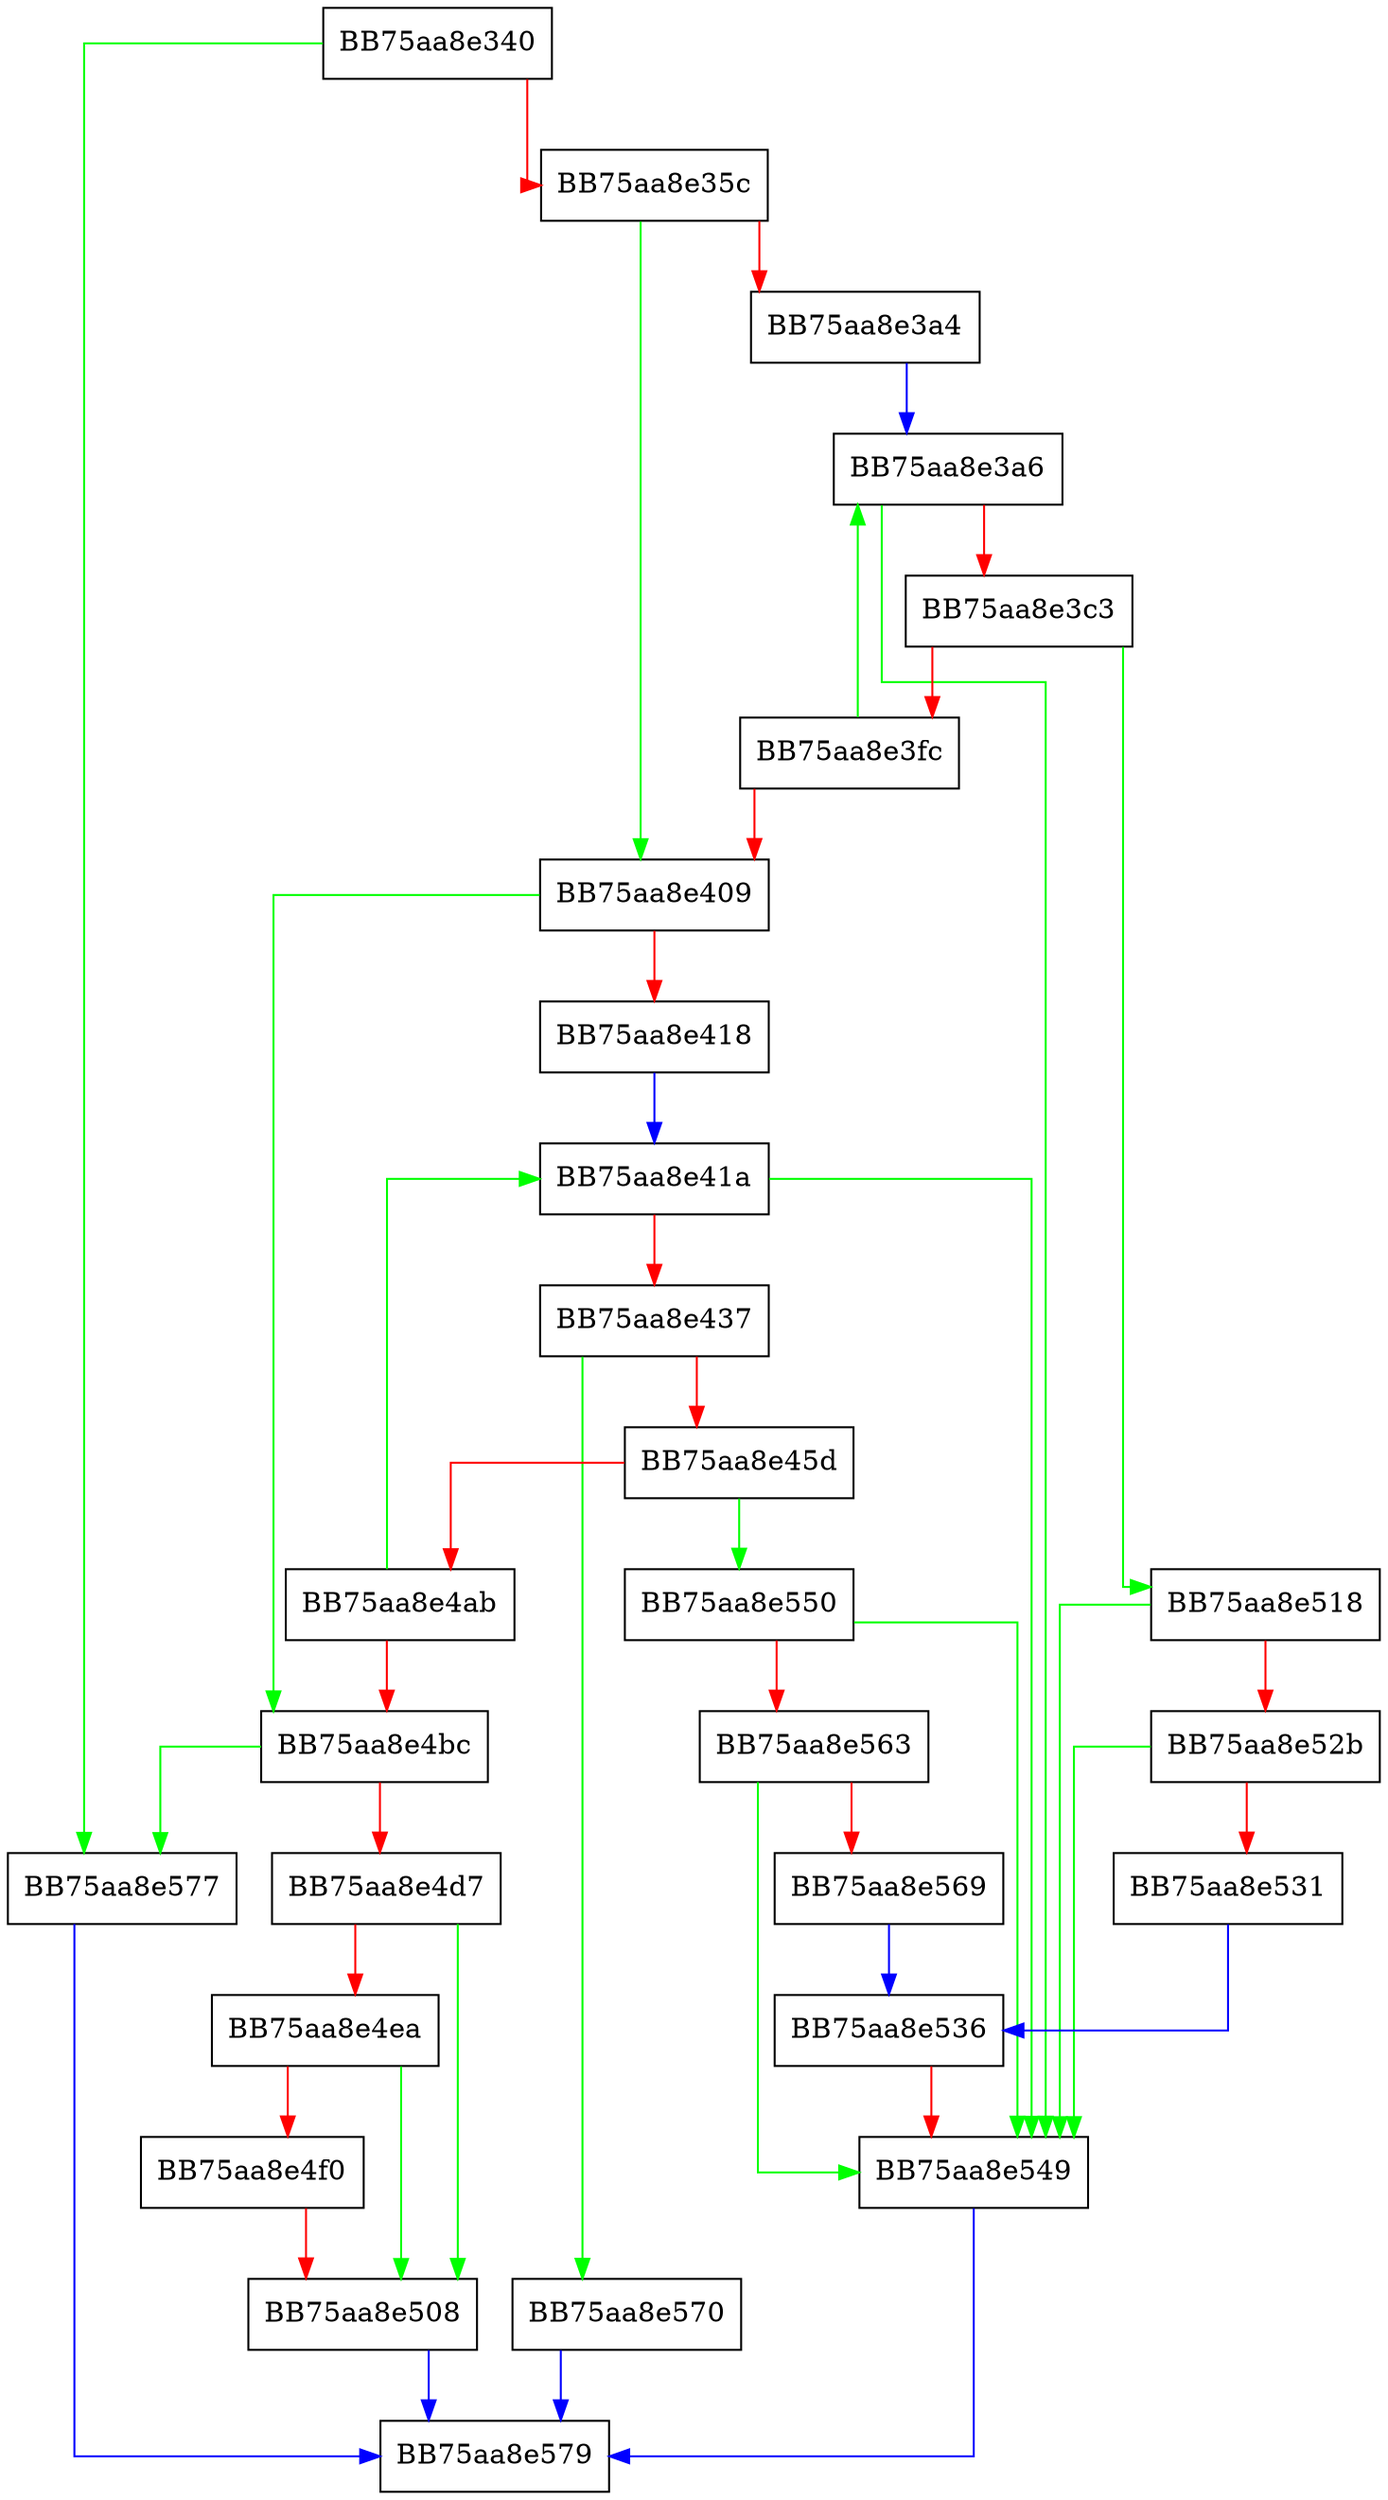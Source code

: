 digraph tsig_push_end {
  node [shape="box"];
  graph [splines=ortho];
  BB75aa8e340 -> BB75aa8e577 [color="green"];
  BB75aa8e340 -> BB75aa8e35c [color="red"];
  BB75aa8e35c -> BB75aa8e409 [color="green"];
  BB75aa8e35c -> BB75aa8e3a4 [color="red"];
  BB75aa8e3a4 -> BB75aa8e3a6 [color="blue"];
  BB75aa8e3a6 -> BB75aa8e549 [color="green"];
  BB75aa8e3a6 -> BB75aa8e3c3 [color="red"];
  BB75aa8e3c3 -> BB75aa8e518 [color="green"];
  BB75aa8e3c3 -> BB75aa8e3fc [color="red"];
  BB75aa8e3fc -> BB75aa8e3a6 [color="green"];
  BB75aa8e3fc -> BB75aa8e409 [color="red"];
  BB75aa8e409 -> BB75aa8e4bc [color="green"];
  BB75aa8e409 -> BB75aa8e418 [color="red"];
  BB75aa8e418 -> BB75aa8e41a [color="blue"];
  BB75aa8e41a -> BB75aa8e549 [color="green"];
  BB75aa8e41a -> BB75aa8e437 [color="red"];
  BB75aa8e437 -> BB75aa8e570 [color="green"];
  BB75aa8e437 -> BB75aa8e45d [color="red"];
  BB75aa8e45d -> BB75aa8e550 [color="green"];
  BB75aa8e45d -> BB75aa8e4ab [color="red"];
  BB75aa8e4ab -> BB75aa8e41a [color="green"];
  BB75aa8e4ab -> BB75aa8e4bc [color="red"];
  BB75aa8e4bc -> BB75aa8e577 [color="green"];
  BB75aa8e4bc -> BB75aa8e4d7 [color="red"];
  BB75aa8e4d7 -> BB75aa8e508 [color="green"];
  BB75aa8e4d7 -> BB75aa8e4ea [color="red"];
  BB75aa8e4ea -> BB75aa8e508 [color="green"];
  BB75aa8e4ea -> BB75aa8e4f0 [color="red"];
  BB75aa8e4f0 -> BB75aa8e508 [color="red"];
  BB75aa8e508 -> BB75aa8e579 [color="blue"];
  BB75aa8e518 -> BB75aa8e549 [color="green"];
  BB75aa8e518 -> BB75aa8e52b [color="red"];
  BB75aa8e52b -> BB75aa8e549 [color="green"];
  BB75aa8e52b -> BB75aa8e531 [color="red"];
  BB75aa8e531 -> BB75aa8e536 [color="blue"];
  BB75aa8e536 -> BB75aa8e549 [color="red"];
  BB75aa8e549 -> BB75aa8e579 [color="blue"];
  BB75aa8e550 -> BB75aa8e549 [color="green"];
  BB75aa8e550 -> BB75aa8e563 [color="red"];
  BB75aa8e563 -> BB75aa8e549 [color="green"];
  BB75aa8e563 -> BB75aa8e569 [color="red"];
  BB75aa8e569 -> BB75aa8e536 [color="blue"];
  BB75aa8e570 -> BB75aa8e579 [color="blue"];
  BB75aa8e577 -> BB75aa8e579 [color="blue"];
}